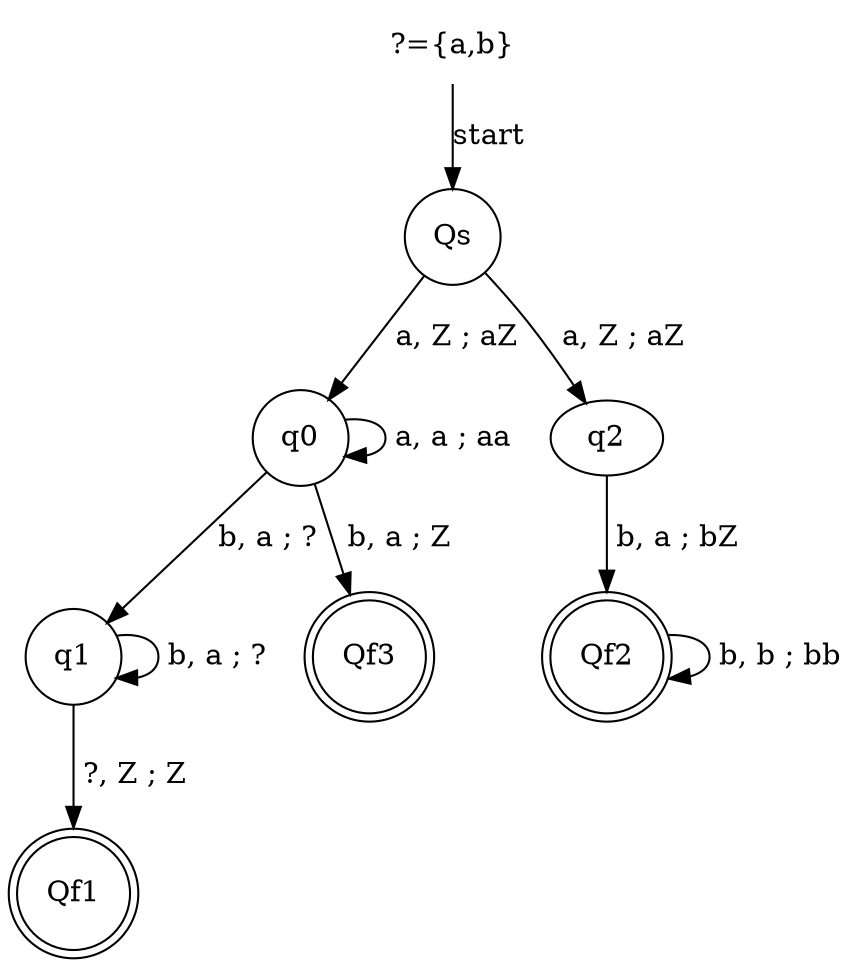 digraph pda {
    "" [shape=none, label="?={a,b}"]
    Qs, q0, q1 [shape=circle]
    Qf1, Qf2, Qf3 [shape=doublecircle]

    "" -> Qs [label=start]
    Qs -> q2 [label=" a, Z ; aZ"]
    q2 -> Qf2 [label=" b, a ; bZ"]
    Qf2 -> Qf2 [label=" b, b ; bb"]
    Qs -> q0 [label=" a, Z ; aZ"]
    q0 -> Qf3 [label=" b, a ; Z"]
    q0 -> q0 [label=" a, a ; aa"]
    q0 -> q1 [label=" b, a ; ?"]
    q1 -> q1 [label=" b, a ; ?"]
    q1 -> Qf1 [label=" ?, Z ; Z"]
}

